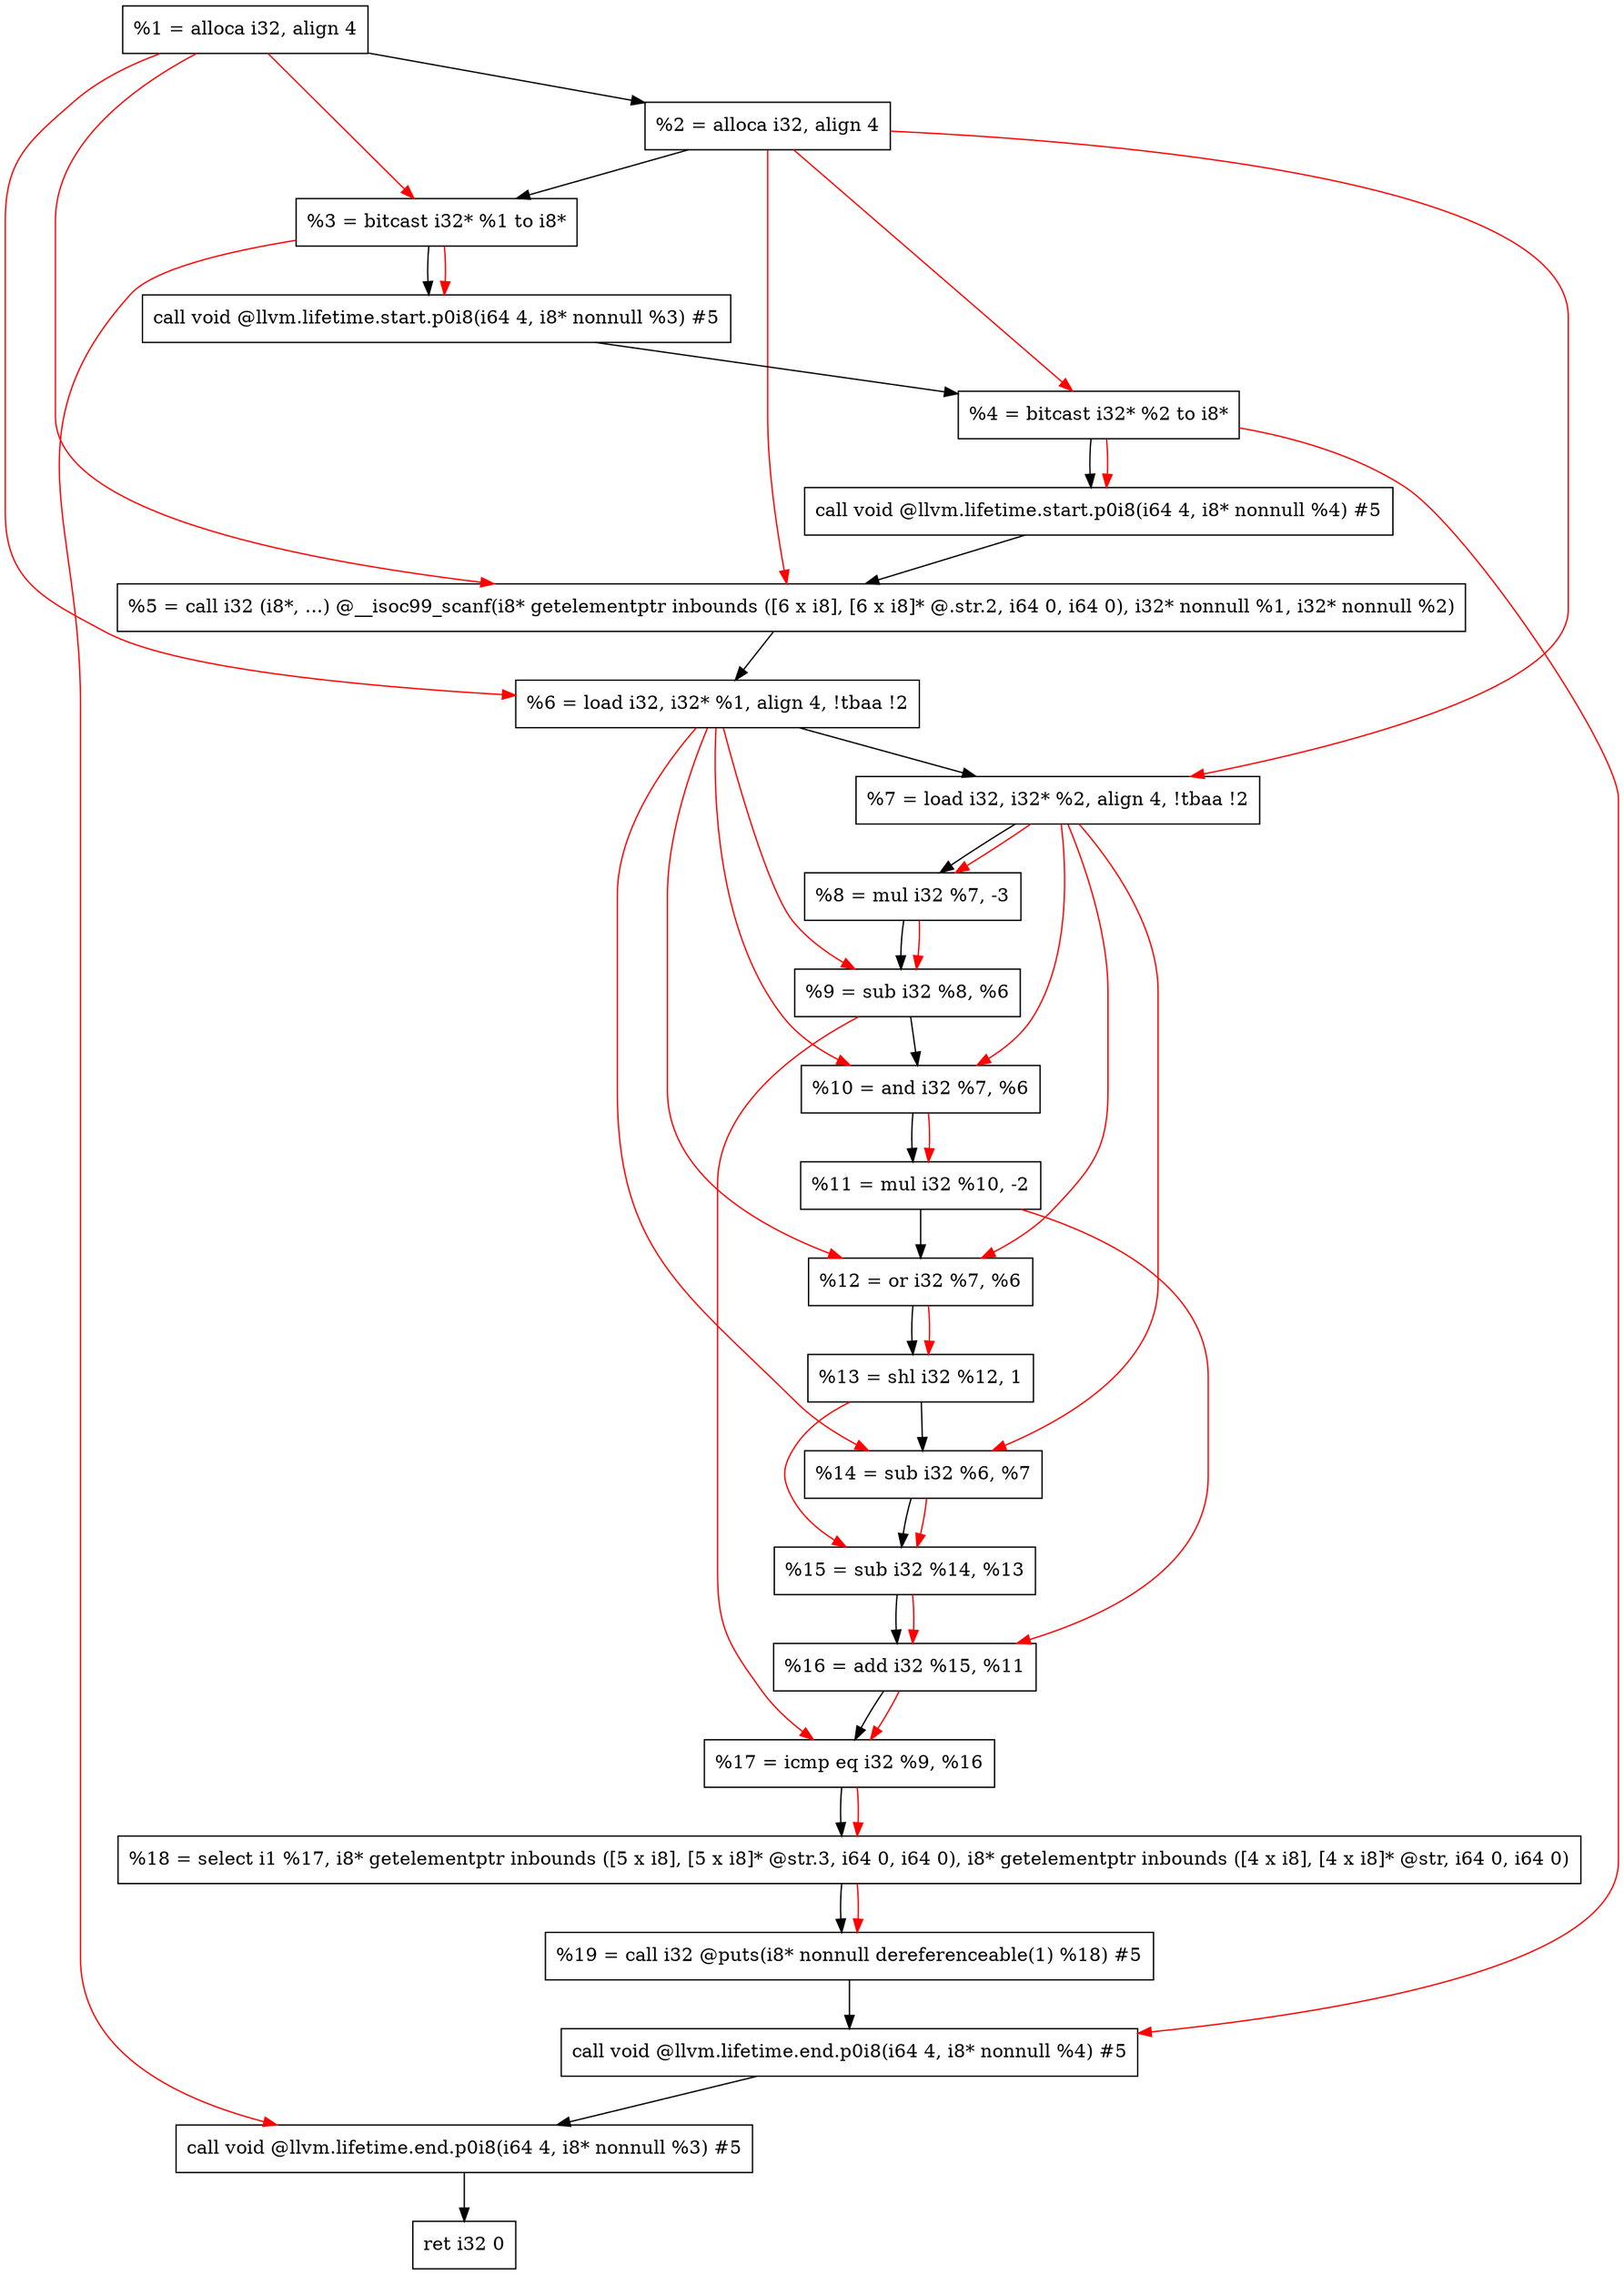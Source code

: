 digraph "DFG for'main' function" {
	Node0xfa0408[shape=record, label="  %1 = alloca i32, align 4"];
	Node0xfa0488[shape=record, label="  %2 = alloca i32, align 4"];
	Node0xfa0518[shape=record, label="  %3 = bitcast i32* %1 to i8*"];
	Node0xfa0978[shape=record, label="  call void @llvm.lifetime.start.p0i8(i64 4, i8* nonnull %3) #5"];
	Node0xfa0a58[shape=record, label="  %4 = bitcast i32* %2 to i8*"];
	Node0xfa0b78[shape=record, label="  call void @llvm.lifetime.start.p0i8(i64 4, i8* nonnull %4) #5"];
	Node0xfa0db0[shape=record, label="  %5 = call i32 (i8*, ...) @__isoc99_scanf(i8* getelementptr inbounds ([6 x i8], [6 x i8]* @.str.2, i64 0, i64 0), i32* nonnull %1, i32* nonnull %2)"];
	Node0xfa0e68[shape=record, label="  %6 = load i32, i32* %1, align 4, !tbaa !2"];
	Node0xfa1dd8[shape=record, label="  %7 = load i32, i32* %2, align 4, !tbaa !2"];
	Node0xfa2460[shape=record, label="  %8 = mul i32 %7, -3"];
	Node0xfa24d0[shape=record, label="  %9 = sub i32 %8, %6"];
	Node0xfa2540[shape=record, label="  %10 = and i32 %7, %6"];
	Node0xfa25b0[shape=record, label="  %11 = mul i32 %10, -2"];
	Node0xfa2620[shape=record, label="  %12 = or i32 %7, %6"];
	Node0xfa2690[shape=record, label="  %13 = shl i32 %12, 1"];
	Node0xfa2700[shape=record, label="  %14 = sub i32 %6, %7"];
	Node0xfa2770[shape=record, label="  %15 = sub i32 %14, %13"];
	Node0xfa27e0[shape=record, label="  %16 = add i32 %15, %11"];
	Node0xfa2850[shape=record, label="  %17 = icmp eq i32 %9, %16"];
	Node0xf419d8[shape=record, label="  %18 = select i1 %17, i8* getelementptr inbounds ([5 x i8], [5 x i8]* @str.3, i64 0, i64 0), i8* getelementptr inbounds ([4 x i8], [4 x i8]* @str, i64 0, i64 0)"];
	Node0xfa28e0[shape=record, label="  %19 = call i32 @puts(i8* nonnull dereferenceable(1) %18) #5"];
	Node0xfa2b38[shape=record, label="  call void @llvm.lifetime.end.p0i8(i64 4, i8* nonnull %4) #5"];
	Node0xfa2c98[shape=record, label="  call void @llvm.lifetime.end.p0i8(i64 4, i8* nonnull %3) #5"];
	Node0xfa2d58[shape=record, label="  ret i32 0"];
	Node0xfa0408 -> Node0xfa0488;
	Node0xfa0488 -> Node0xfa0518;
	Node0xfa0518 -> Node0xfa0978;
	Node0xfa0978 -> Node0xfa0a58;
	Node0xfa0a58 -> Node0xfa0b78;
	Node0xfa0b78 -> Node0xfa0db0;
	Node0xfa0db0 -> Node0xfa0e68;
	Node0xfa0e68 -> Node0xfa1dd8;
	Node0xfa1dd8 -> Node0xfa2460;
	Node0xfa2460 -> Node0xfa24d0;
	Node0xfa24d0 -> Node0xfa2540;
	Node0xfa2540 -> Node0xfa25b0;
	Node0xfa25b0 -> Node0xfa2620;
	Node0xfa2620 -> Node0xfa2690;
	Node0xfa2690 -> Node0xfa2700;
	Node0xfa2700 -> Node0xfa2770;
	Node0xfa2770 -> Node0xfa27e0;
	Node0xfa27e0 -> Node0xfa2850;
	Node0xfa2850 -> Node0xf419d8;
	Node0xf419d8 -> Node0xfa28e0;
	Node0xfa28e0 -> Node0xfa2b38;
	Node0xfa2b38 -> Node0xfa2c98;
	Node0xfa2c98 -> Node0xfa2d58;
edge [color=red]
	Node0xfa0408 -> Node0xfa0518;
	Node0xfa0518 -> Node0xfa0978;
	Node0xfa0488 -> Node0xfa0a58;
	Node0xfa0a58 -> Node0xfa0b78;
	Node0xfa0408 -> Node0xfa0db0;
	Node0xfa0488 -> Node0xfa0db0;
	Node0xfa0408 -> Node0xfa0e68;
	Node0xfa0488 -> Node0xfa1dd8;
	Node0xfa1dd8 -> Node0xfa2460;
	Node0xfa2460 -> Node0xfa24d0;
	Node0xfa0e68 -> Node0xfa24d0;
	Node0xfa1dd8 -> Node0xfa2540;
	Node0xfa0e68 -> Node0xfa2540;
	Node0xfa2540 -> Node0xfa25b0;
	Node0xfa1dd8 -> Node0xfa2620;
	Node0xfa0e68 -> Node0xfa2620;
	Node0xfa2620 -> Node0xfa2690;
	Node0xfa0e68 -> Node0xfa2700;
	Node0xfa1dd8 -> Node0xfa2700;
	Node0xfa2700 -> Node0xfa2770;
	Node0xfa2690 -> Node0xfa2770;
	Node0xfa2770 -> Node0xfa27e0;
	Node0xfa25b0 -> Node0xfa27e0;
	Node0xfa24d0 -> Node0xfa2850;
	Node0xfa27e0 -> Node0xfa2850;
	Node0xfa2850 -> Node0xf419d8;
	Node0xf419d8 -> Node0xfa28e0;
	Node0xfa0a58 -> Node0xfa2b38;
	Node0xfa0518 -> Node0xfa2c98;
}
